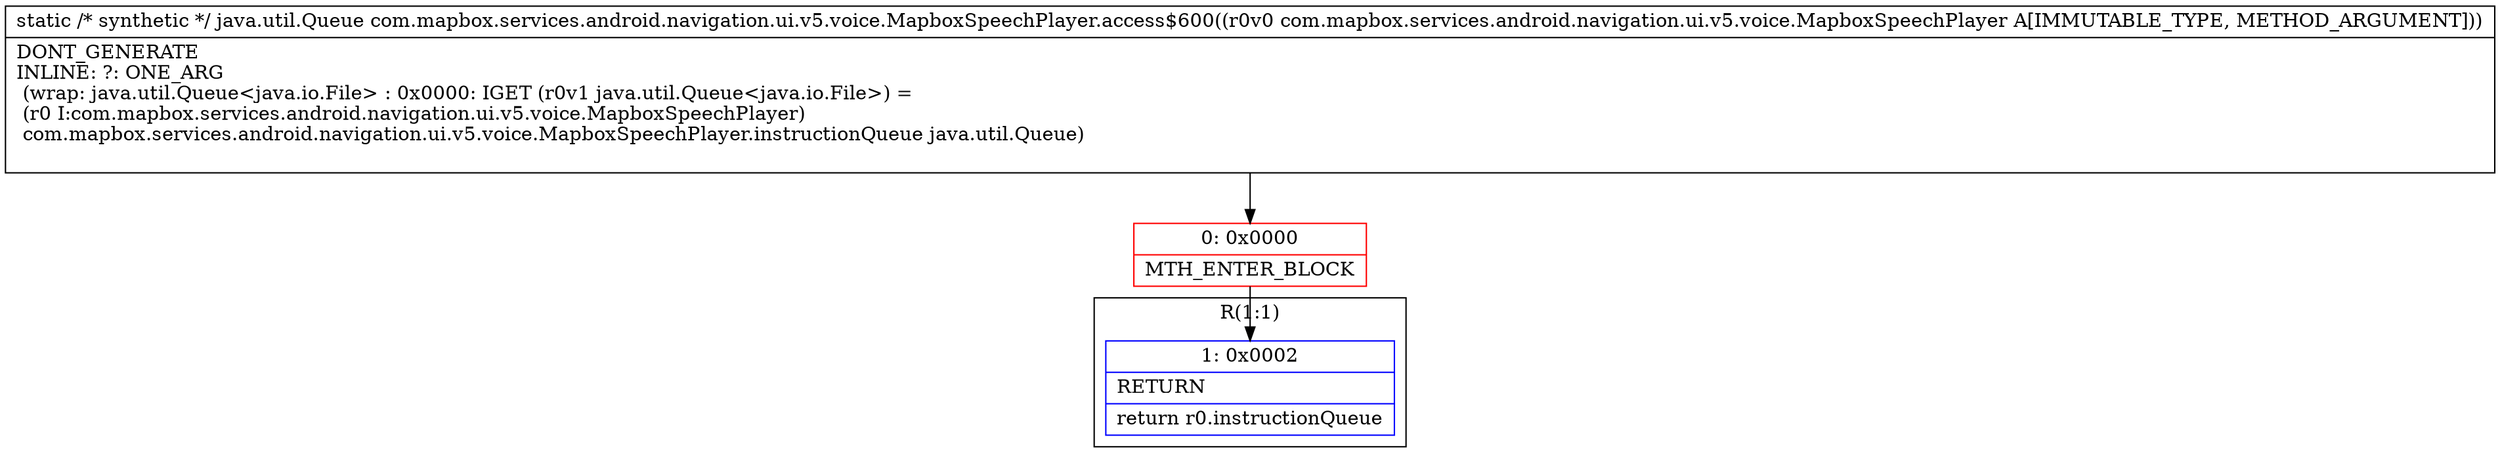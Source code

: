 digraph "CFG forcom.mapbox.services.android.navigation.ui.v5.voice.MapboxSpeechPlayer.access$600(Lcom\/mapbox\/services\/android\/navigation\/ui\/v5\/voice\/MapboxSpeechPlayer;)Ljava\/util\/Queue;" {
subgraph cluster_Region_1980427635 {
label = "R(1:1)";
node [shape=record,color=blue];
Node_1 [shape=record,label="{1\:\ 0x0002|RETURN\l|return r0.instructionQueue\l}"];
}
Node_0 [shape=record,color=red,label="{0\:\ 0x0000|MTH_ENTER_BLOCK\l}"];
MethodNode[shape=record,label="{static \/* synthetic *\/ java.util.Queue com.mapbox.services.android.navigation.ui.v5.voice.MapboxSpeechPlayer.access$600((r0v0 com.mapbox.services.android.navigation.ui.v5.voice.MapboxSpeechPlayer A[IMMUTABLE_TYPE, METHOD_ARGUMENT]))  | DONT_GENERATE\lINLINE: ?: ONE_ARG  \l  (wrap: java.util.Queue\<java.io.File\> : 0x0000: IGET  (r0v1 java.util.Queue\<java.io.File\>) = \l  (r0 I:com.mapbox.services.android.navigation.ui.v5.voice.MapboxSpeechPlayer)\l com.mapbox.services.android.navigation.ui.v5.voice.MapboxSpeechPlayer.instructionQueue java.util.Queue)\l\l}"];
MethodNode -> Node_0;
Node_0 -> Node_1;
}

